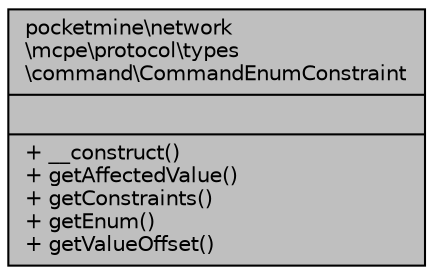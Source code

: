 digraph "pocketmine\network\mcpe\protocol\types\command\CommandEnumConstraint"
{
 // INTERACTIVE_SVG=YES
 // LATEX_PDF_SIZE
  edge [fontname="Helvetica",fontsize="10",labelfontname="Helvetica",labelfontsize="10"];
  node [fontname="Helvetica",fontsize="10",shape=record];
  Node1 [label="{pocketmine\\network\l\\mcpe\\protocol\\types\l\\command\\CommandEnumConstraint\n||+ __construct()\l+ getAffectedValue()\l+ getConstraints()\l+ getEnum()\l+ getValueOffset()\l}",height=0.2,width=0.4,color="black", fillcolor="grey75", style="filled", fontcolor="black",tooltip=" "];
}
